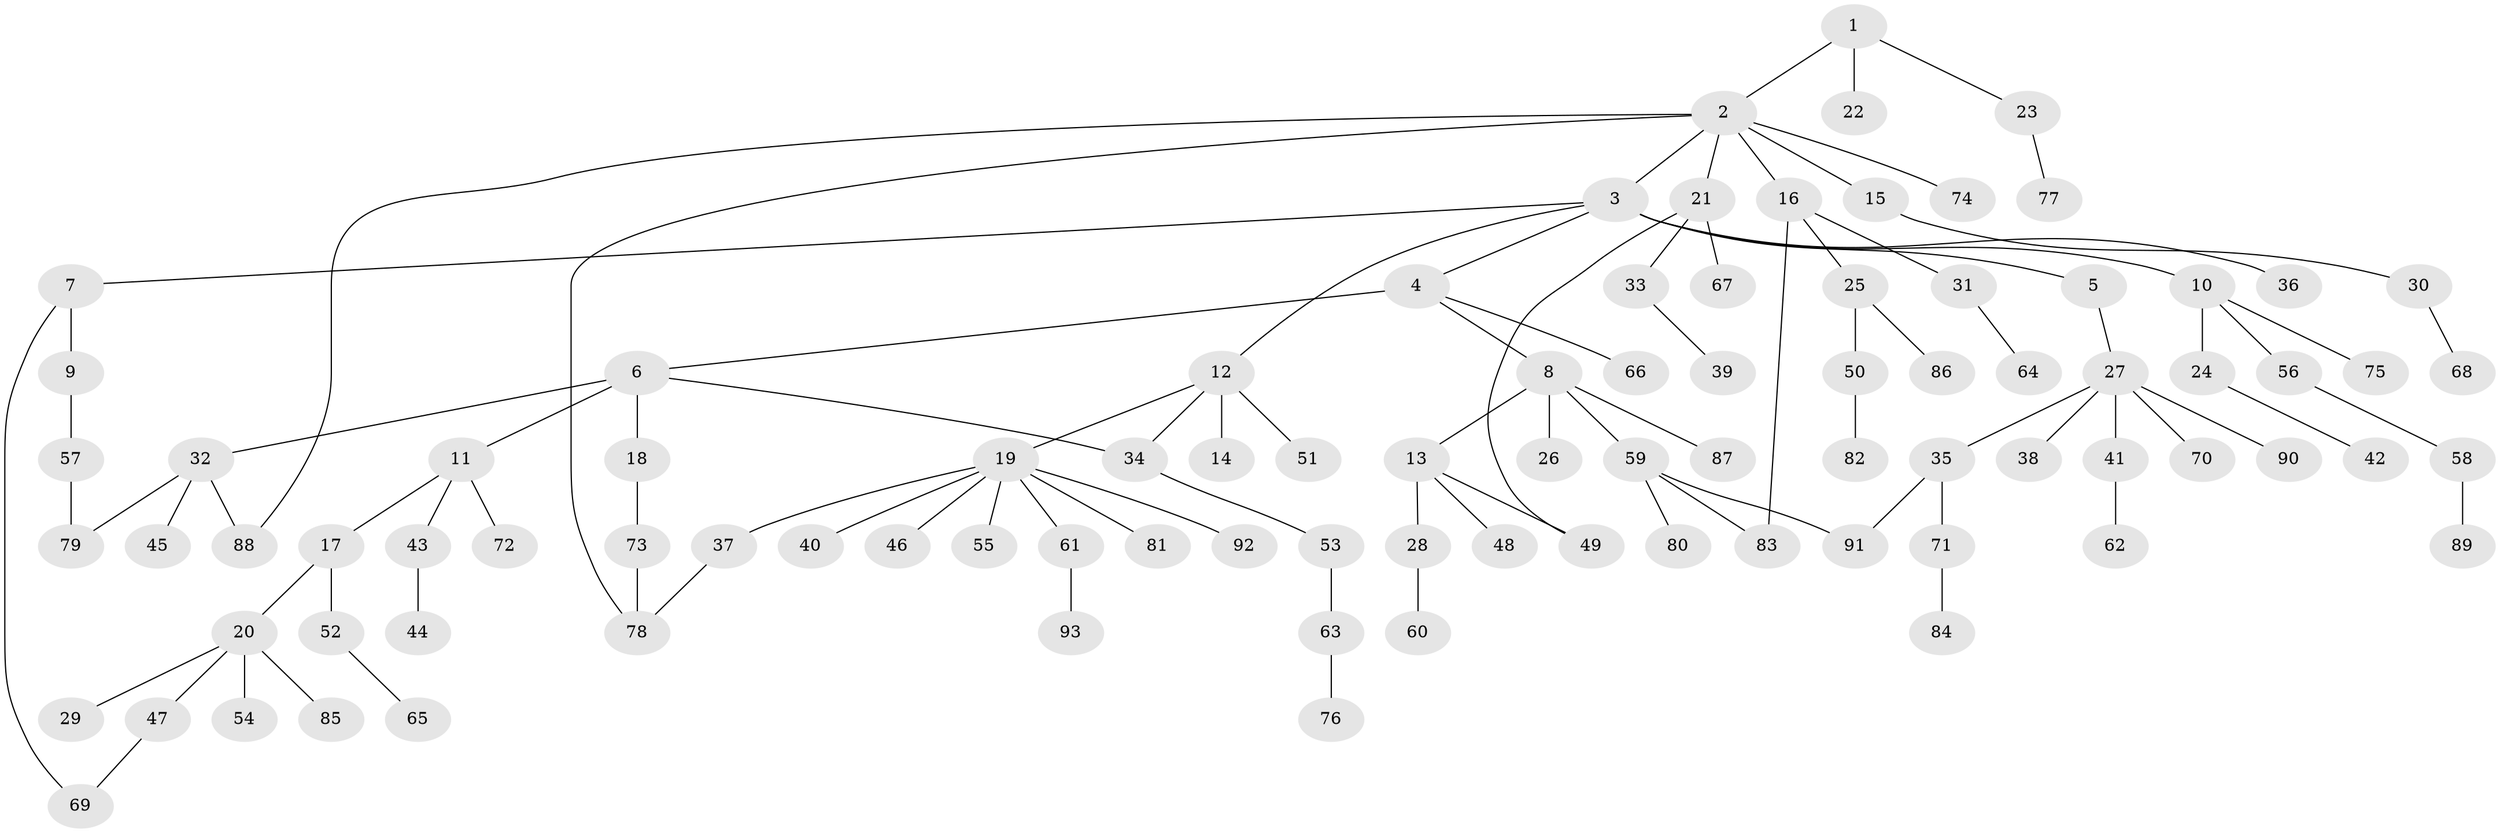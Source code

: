 // coarse degree distribution, {3: 0.21428571428571427, 4: 0.07142857142857142, 5: 0.03571428571428571, 2: 0.19642857142857142, 6: 0.017857142857142856, 1: 0.42857142857142855, 7: 0.03571428571428571}
// Generated by graph-tools (version 1.1) at 2025/35/03/04/25 23:35:59]
// undirected, 93 vertices, 101 edges
graph export_dot {
  node [color=gray90,style=filled];
  1;
  2;
  3;
  4;
  5;
  6;
  7;
  8;
  9;
  10;
  11;
  12;
  13;
  14;
  15;
  16;
  17;
  18;
  19;
  20;
  21;
  22;
  23;
  24;
  25;
  26;
  27;
  28;
  29;
  30;
  31;
  32;
  33;
  34;
  35;
  36;
  37;
  38;
  39;
  40;
  41;
  42;
  43;
  44;
  45;
  46;
  47;
  48;
  49;
  50;
  51;
  52;
  53;
  54;
  55;
  56;
  57;
  58;
  59;
  60;
  61;
  62;
  63;
  64;
  65;
  66;
  67;
  68;
  69;
  70;
  71;
  72;
  73;
  74;
  75;
  76;
  77;
  78;
  79;
  80;
  81;
  82;
  83;
  84;
  85;
  86;
  87;
  88;
  89;
  90;
  91;
  92;
  93;
  1 -- 2;
  1 -- 22;
  1 -- 23;
  2 -- 3;
  2 -- 15;
  2 -- 16;
  2 -- 21;
  2 -- 74;
  2 -- 88;
  2 -- 78;
  3 -- 4;
  3 -- 5;
  3 -- 7;
  3 -- 10;
  3 -- 12;
  3 -- 36;
  4 -- 6;
  4 -- 8;
  4 -- 66;
  5 -- 27;
  6 -- 11;
  6 -- 18;
  6 -- 32;
  6 -- 34;
  7 -- 9;
  7 -- 69;
  8 -- 13;
  8 -- 26;
  8 -- 59;
  8 -- 87;
  9 -- 57;
  10 -- 24;
  10 -- 56;
  10 -- 75;
  11 -- 17;
  11 -- 43;
  11 -- 72;
  12 -- 14;
  12 -- 19;
  12 -- 51;
  12 -- 34;
  13 -- 28;
  13 -- 48;
  13 -- 49;
  15 -- 30;
  16 -- 25;
  16 -- 31;
  16 -- 83;
  17 -- 20;
  17 -- 52;
  18 -- 73;
  19 -- 37;
  19 -- 40;
  19 -- 46;
  19 -- 55;
  19 -- 61;
  19 -- 81;
  19 -- 92;
  20 -- 29;
  20 -- 47;
  20 -- 54;
  20 -- 85;
  21 -- 33;
  21 -- 67;
  21 -- 49;
  23 -- 77;
  24 -- 42;
  25 -- 50;
  25 -- 86;
  27 -- 35;
  27 -- 38;
  27 -- 41;
  27 -- 70;
  27 -- 90;
  28 -- 60;
  30 -- 68;
  31 -- 64;
  32 -- 45;
  32 -- 79;
  32 -- 88;
  33 -- 39;
  34 -- 53;
  35 -- 71;
  35 -- 91;
  37 -- 78;
  41 -- 62;
  43 -- 44;
  47 -- 69;
  50 -- 82;
  52 -- 65;
  53 -- 63;
  56 -- 58;
  57 -- 79;
  58 -- 89;
  59 -- 80;
  59 -- 83;
  59 -- 91;
  61 -- 93;
  63 -- 76;
  71 -- 84;
  73 -- 78;
}
